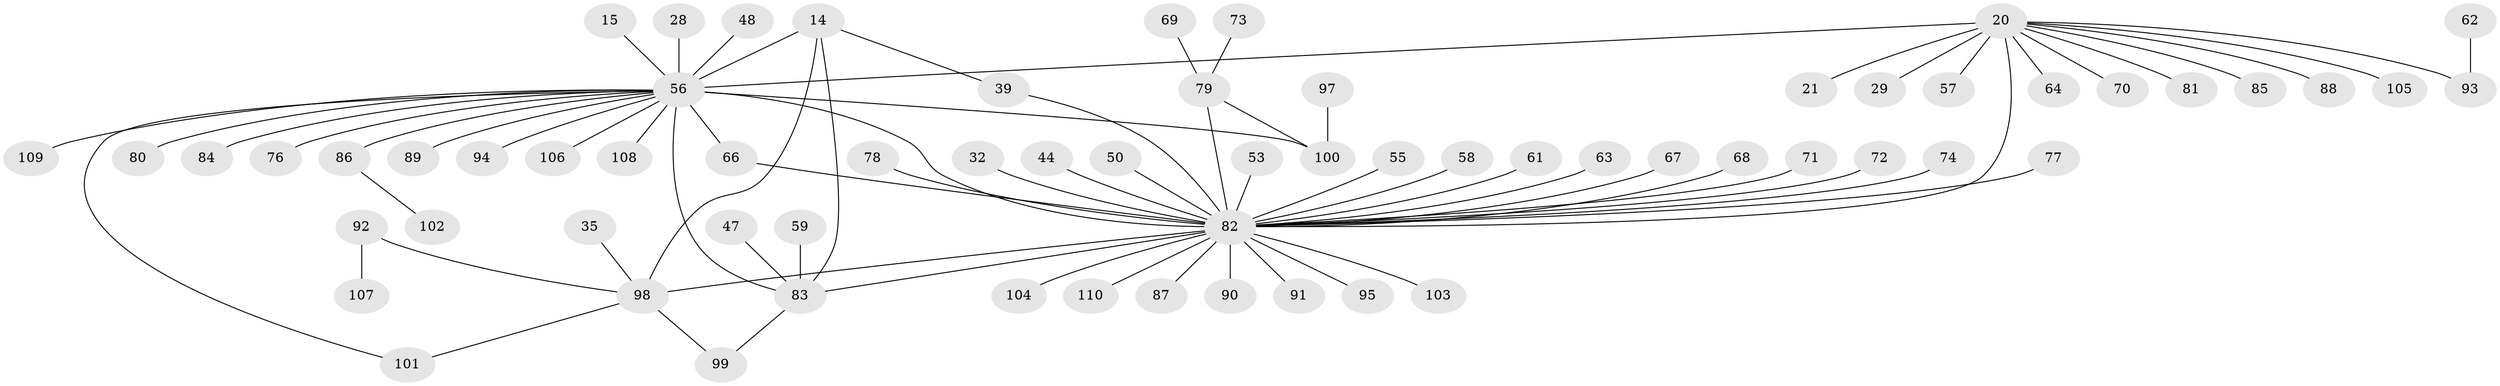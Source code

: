 // original degree distribution, {4: 0.07272727272727272, 13: 0.01818181818181818, 9: 0.01818181818181818, 7: 0.01818181818181818, 2: 0.19090909090909092, 6: 0.02727272727272727, 5: 0.05454545454545454, 1: 0.509090909090909, 8: 0.01818181818181818, 3: 0.07272727272727272}
// Generated by graph-tools (version 1.1) at 2025/51/03/04/25 21:51:16]
// undirected, 66 vertices, 74 edges
graph export_dot {
graph [start="1"]
  node [color=gray90,style=filled];
  14 [super="+9"];
  15;
  20 [super="+2"];
  21;
  28;
  29;
  32;
  35;
  39;
  44;
  47;
  48;
  50;
  53;
  55 [super="+19"];
  56 [super="+54+45"];
  57;
  58;
  59;
  61;
  62;
  63;
  64 [super="+25"];
  66 [super="+26"];
  67;
  68;
  69;
  70 [super="+60"];
  71;
  72 [super="+46"];
  73;
  74;
  76;
  77;
  78;
  79 [super="+51"];
  80 [super="+31"];
  81;
  82 [super="+16+11+10+41"];
  83 [super="+65+49+40"];
  84;
  85;
  86 [super="+52"];
  87;
  88;
  89;
  90;
  91;
  92;
  93 [super="+38"];
  94;
  95;
  97;
  98 [super="+96"];
  99;
  100 [super="+18+75"];
  101;
  102;
  103;
  104;
  105;
  106;
  107;
  108;
  109;
  110;
  14 -- 98 [weight=2];
  14 -- 39;
  14 -- 83 [weight=2];
  14 -- 56;
  15 -- 56;
  20 -- 21;
  20 -- 57;
  20 -- 105;
  20 -- 81;
  20 -- 85;
  20 -- 88;
  20 -- 29;
  20 -- 82 [weight=3];
  20 -- 93;
  20 -- 64;
  20 -- 56 [weight=4];
  20 -- 70;
  28 -- 56;
  32 -- 82;
  35 -- 98;
  39 -- 82;
  44 -- 82;
  47 -- 83;
  48 -- 56;
  50 -- 82;
  53 -- 82;
  55 -- 82 [weight=2];
  56 -- 89;
  56 -- 100 [weight=4];
  56 -- 83 [weight=3];
  56 -- 106;
  56 -- 94;
  56 -- 66;
  56 -- 76;
  56 -- 80;
  56 -- 82 [weight=2];
  56 -- 84;
  56 -- 86;
  56 -- 101;
  56 -- 108;
  56 -- 109;
  58 -- 82;
  59 -- 83;
  61 -- 82;
  62 -- 93;
  63 -- 82;
  66 -- 82;
  67 -- 82;
  68 -- 82;
  69 -- 79;
  71 -- 82;
  72 -- 82;
  73 -- 79;
  74 -- 82;
  77 -- 82;
  78 -- 82;
  79 -- 82 [weight=2];
  79 -- 100;
  82 -- 110;
  82 -- 90;
  82 -- 91;
  82 -- 104;
  82 -- 83 [weight=3];
  82 -- 87;
  82 -- 95;
  82 -- 98 [weight=2];
  82 -- 103;
  83 -- 99;
  86 -- 102;
  92 -- 107;
  92 -- 98;
  97 -- 100;
  98 -- 101;
  98 -- 99;
}
